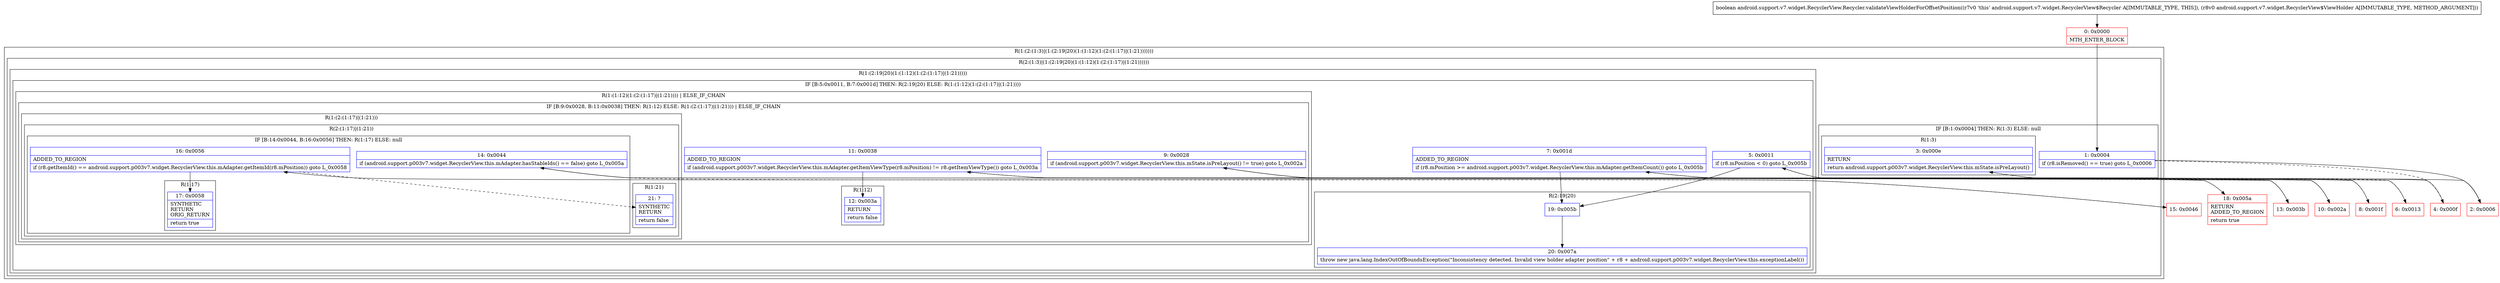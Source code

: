 digraph "CFG forandroid.support.v7.widget.RecyclerView.Recycler.validateViewHolderForOffsetPosition(Landroid\/support\/v7\/widget\/RecyclerView$ViewHolder;)Z" {
subgraph cluster_Region_1244263387 {
label = "R(1:(2:(1:3)|(1:(2:19|20)(1:(1:12)(1:(2:(1:17)|(1:21)))))))";
node [shape=record,color=blue];
subgraph cluster_Region_816664530 {
label = "R(2:(1:3)|(1:(2:19|20)(1:(1:12)(1:(2:(1:17)|(1:21))))))";
node [shape=record,color=blue];
subgraph cluster_IfRegion_336325714 {
label = "IF [B:1:0x0004] THEN: R(1:3) ELSE: null";
node [shape=record,color=blue];
Node_1 [shape=record,label="{1\:\ 0x0004|if (r8.isRemoved() == true) goto L_0x0006\l}"];
subgraph cluster_Region_1214477220 {
label = "R(1:3)";
node [shape=record,color=blue];
Node_3 [shape=record,label="{3\:\ 0x000e|RETURN\l|return android.support.p003v7.widget.RecyclerView.this.mState.isPreLayout()\l}"];
}
}
subgraph cluster_Region_1305605720 {
label = "R(1:(2:19|20)(1:(1:12)(1:(2:(1:17)|(1:21)))))";
node [shape=record,color=blue];
subgraph cluster_IfRegion_391701487 {
label = "IF [B:5:0x0011, B:7:0x001d] THEN: R(2:19|20) ELSE: R(1:(1:12)(1:(2:(1:17)|(1:21))))";
node [shape=record,color=blue];
Node_5 [shape=record,label="{5\:\ 0x0011|if (r8.mPosition \< 0) goto L_0x005b\l}"];
Node_7 [shape=record,label="{7\:\ 0x001d|ADDED_TO_REGION\l|if (r8.mPosition \>= android.support.p003v7.widget.RecyclerView.this.mAdapter.getItemCount()) goto L_0x005b\l}"];
subgraph cluster_Region_1559946282 {
label = "R(2:19|20)";
node [shape=record,color=blue];
Node_19 [shape=record,label="{19\:\ 0x005b}"];
Node_20 [shape=record,label="{20\:\ 0x007a|throw new java.lang.IndexOutOfBoundsException(\"Inconsistency detected. Invalid view holder adapter position\" + r8 + android.support.p003v7.widget.RecyclerView.this.exceptionLabel())\l}"];
}
subgraph cluster_Region_265765442 {
label = "R(1:(1:12)(1:(2:(1:17)|(1:21)))) | ELSE_IF_CHAIN\l";
node [shape=record,color=blue];
subgraph cluster_IfRegion_1307969238 {
label = "IF [B:9:0x0028, B:11:0x0038] THEN: R(1:12) ELSE: R(1:(2:(1:17)|(1:21))) | ELSE_IF_CHAIN\l";
node [shape=record,color=blue];
Node_9 [shape=record,label="{9\:\ 0x0028|if (android.support.p003v7.widget.RecyclerView.this.mState.isPreLayout() != true) goto L_0x002a\l}"];
Node_11 [shape=record,label="{11\:\ 0x0038|ADDED_TO_REGION\l|if (android.support.p003v7.widget.RecyclerView.this.mAdapter.getItemViewType(r8.mPosition) != r8.getItemViewType()) goto L_0x003a\l}"];
subgraph cluster_Region_501334812 {
label = "R(1:12)";
node [shape=record,color=blue];
Node_12 [shape=record,label="{12\:\ 0x003a|RETURN\l|return false\l}"];
}
subgraph cluster_Region_380747582 {
label = "R(1:(2:(1:17)|(1:21)))";
node [shape=record,color=blue];
subgraph cluster_Region_591473400 {
label = "R(2:(1:17)|(1:21))";
node [shape=record,color=blue];
subgraph cluster_IfRegion_1593596144 {
label = "IF [B:14:0x0044, B:16:0x0056] THEN: R(1:17) ELSE: null";
node [shape=record,color=blue];
Node_14 [shape=record,label="{14\:\ 0x0044|if (android.support.p003v7.widget.RecyclerView.this.mAdapter.hasStableIds() == false) goto L_0x005a\l}"];
Node_16 [shape=record,label="{16\:\ 0x0056|ADDED_TO_REGION\l|if (r8.getItemId() == android.support.p003v7.widget.RecyclerView.this.mAdapter.getItemId(r8.mPosition)) goto L_0x0058\l}"];
subgraph cluster_Region_1301711120 {
label = "R(1:17)";
node [shape=record,color=blue];
Node_17 [shape=record,label="{17\:\ 0x0058|SYNTHETIC\lRETURN\lORIG_RETURN\l|return true\l}"];
}
}
subgraph cluster_Region_1447401427 {
label = "R(1:21)";
node [shape=record,color=blue];
Node_21 [shape=record,label="{21\:\ ?|SYNTHETIC\lRETURN\l|return false\l}"];
}
}
}
}
}
}
}
}
}
Node_0 [shape=record,color=red,label="{0\:\ 0x0000|MTH_ENTER_BLOCK\l}"];
Node_2 [shape=record,color=red,label="{2\:\ 0x0006}"];
Node_4 [shape=record,color=red,label="{4\:\ 0x000f}"];
Node_6 [shape=record,color=red,label="{6\:\ 0x0013}"];
Node_8 [shape=record,color=red,label="{8\:\ 0x001f}"];
Node_10 [shape=record,color=red,label="{10\:\ 0x002a}"];
Node_13 [shape=record,color=red,label="{13\:\ 0x003b}"];
Node_15 [shape=record,color=red,label="{15\:\ 0x0046}"];
Node_18 [shape=record,color=red,label="{18\:\ 0x005a|RETURN\lADDED_TO_REGION\l|return true\l}"];
MethodNode[shape=record,label="{boolean android.support.v7.widget.RecyclerView.Recycler.validateViewHolderForOffsetPosition((r7v0 'this' android.support.v7.widget.RecyclerView$Recycler A[IMMUTABLE_TYPE, THIS]), (r8v0 android.support.v7.widget.RecyclerView$ViewHolder A[IMMUTABLE_TYPE, METHOD_ARGUMENT])) }"];
MethodNode -> Node_0;
Node_1 -> Node_2;
Node_1 -> Node_4[style=dashed];
Node_5 -> Node_6[style=dashed];
Node_5 -> Node_19;
Node_7 -> Node_8[style=dashed];
Node_7 -> Node_19;
Node_19 -> Node_20;
Node_9 -> Node_10;
Node_9 -> Node_13[style=dashed];
Node_11 -> Node_12;
Node_11 -> Node_13[style=dashed];
Node_14 -> Node_15[style=dashed];
Node_14 -> Node_18;
Node_16 -> Node_17;
Node_16 -> Node_21[style=dashed];
Node_0 -> Node_1;
Node_2 -> Node_3;
Node_4 -> Node_5;
Node_6 -> Node_7;
Node_8 -> Node_9;
Node_10 -> Node_11;
Node_13 -> Node_14;
Node_15 -> Node_16;
}

